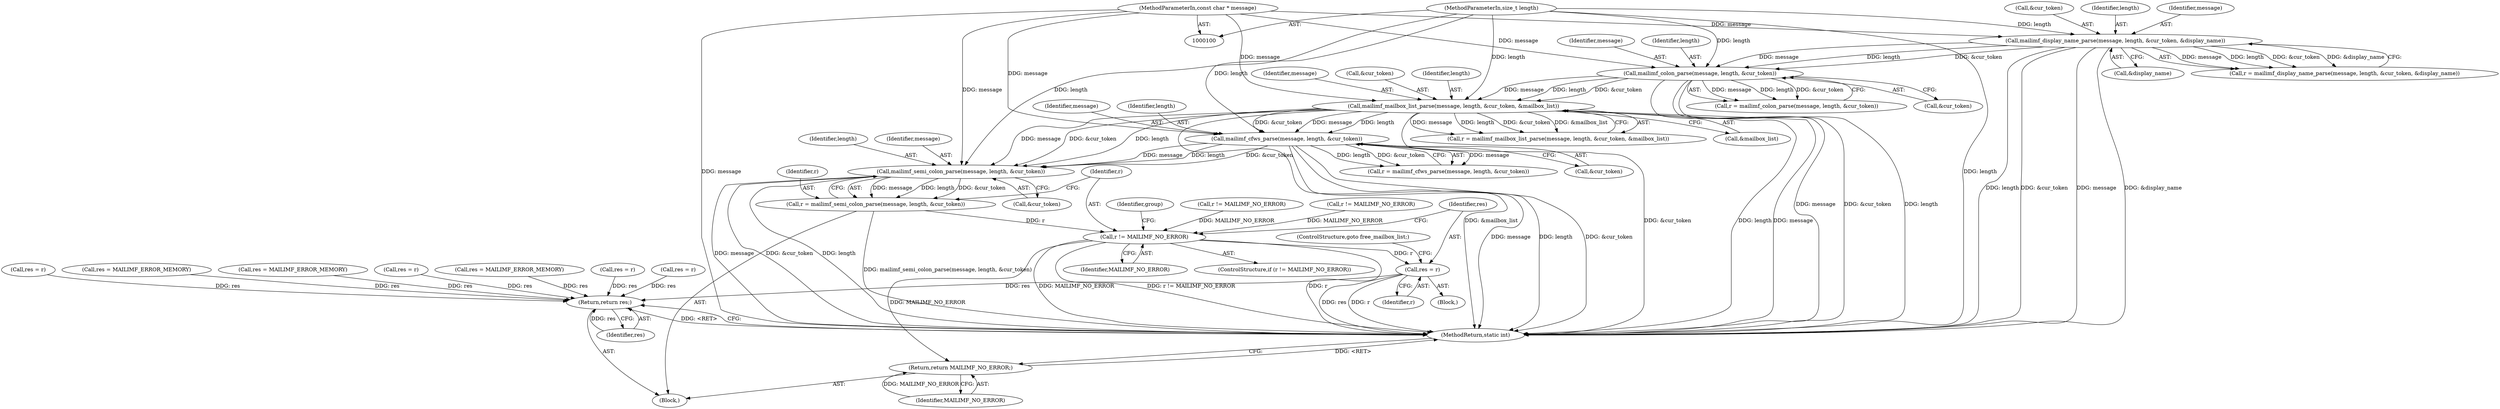 digraph "0_libetpan_1fe8fbc032ccda1db9af66d93016b49c16c1f22d@pointer" {
"1000224" [label="(Call,mailimf_semi_colon_parse(message, length, &cur_token))"];
"1000171" [label="(Call,mailimf_cfws_parse(message, length, &cur_token))"];
"1000156" [label="(Call,mailimf_mailbox_list_parse(message, length, &cur_token, &mailbox_list))"];
"1000140" [label="(Call,mailimf_colon_parse(message, length, &cur_token))"];
"1000122" [label="(Call,mailimf_display_name_parse(message, length, &cur_token, &display_name))"];
"1000101" [label="(MethodParameterIn,const char * message)"];
"1000102" [label="(MethodParameterIn,size_t length)"];
"1000222" [label="(Call,r = mailimf_semi_colon_parse(message, length, &cur_token))"];
"1000230" [label="(Call,r != MAILIMF_NO_ERROR)"];
"1000234" [label="(Call,res = r)"];
"1000274" [label="(Return,return res;)"];
"1000260" [label="(Return,return MAILIMF_NO_ERROR;)"];
"1000226" [label="(Identifier,length)"];
"1000142" [label="(Identifier,length)"];
"1000274" [label="(Return,return res;)"];
"1000125" [label="(Call,&cur_token)"];
"1000102" [label="(MethodParameterIn,size_t length)"];
"1000138" [label="(Call,r = mailimf_colon_parse(message, length, &cur_token))"];
"1000101" [label="(MethodParameterIn,const char * message)"];
"1000235" [label="(Identifier,res)"];
"1000223" [label="(Identifier,r)"];
"1000157" [label="(Identifier,message)"];
"1000232" [label="(Identifier,MAILIMF_NO_ERROR)"];
"1000237" [label="(ControlStructure,goto free_mailbox_list;)"];
"1000197" [label="(Call,res = MAILIMF_ERROR_MEMORY)"];
"1000120" [label="(Call,r = mailimf_display_name_parse(message, length, &cur_token, &display_name))"];
"1000225" [label="(Identifier,message)"];
"1000127" [label="(Call,&display_name)"];
"1000275" [label="(Identifier,res)"];
"1000174" [label="(Call,&cur_token)"];
"1000124" [label="(Identifier,length)"];
"1000236" [label="(Identifier,r)"];
"1000178" [label="(Call,r != MAILIMF_NO_ERROR)"];
"1000141" [label="(Identifier,message)"];
"1000276" [label="(MethodReturn,static int)"];
"1000230" [label="(Call,r != MAILIMF_NO_ERROR)"];
"1000173" [label="(Identifier,length)"];
"1000123" [label="(Identifier,message)"];
"1000260" [label="(Return,return MAILIMF_NO_ERROR;)"];
"1000156" [label="(Call,mailimf_mailbox_list_parse(message, length, &cur_token, &mailbox_list))"];
"1000150" [label="(Call,res = r)"];
"1000227" [label="(Call,&cur_token)"];
"1000159" [label="(Call,&cur_token)"];
"1000224" [label="(Call,mailimf_semi_colon_parse(message, length, &cur_token))"];
"1000222" [label="(Call,r = mailimf_semi_colon_parse(message, length, &cur_token))"];
"1000172" [label="(Identifier,message)"];
"1000161" [label="(Call,&mailbox_list)"];
"1000231" [label="(Identifier,r)"];
"1000158" [label="(Identifier,length)"];
"1000239" [label="(Identifier,group)"];
"1000210" [label="(Call,res = MAILIMF_ERROR_MEMORY)"];
"1000218" [label="(Call,res = r)"];
"1000185" [label="(Call,res = r)"];
"1000261" [label="(Identifier,MAILIMF_NO_ERROR)"];
"1000134" [label="(Call,res = r)"];
"1000234" [label="(Call,res = r)"];
"1000233" [label="(Block,)"];
"1000171" [label="(Call,mailimf_cfws_parse(message, length, &cur_token))"];
"1000169" [label="(Call,r = mailimf_cfws_parse(message, length, &cur_token))"];
"1000154" [label="(Call,r = mailimf_mailbox_list_parse(message, length, &cur_token, &mailbox_list))"];
"1000143" [label="(Call,&cur_token)"];
"1000122" [label="(Call,mailimf_display_name_parse(message, length, &cur_token, &display_name))"];
"1000248" [label="(Call,res = MAILIMF_ERROR_MEMORY)"];
"1000146" [label="(Call,r != MAILIMF_NO_ERROR)"];
"1000229" [label="(ControlStructure,if (r != MAILIMF_NO_ERROR))"];
"1000105" [label="(Block,)"];
"1000140" [label="(Call,mailimf_colon_parse(message, length, &cur_token))"];
"1000224" -> "1000222"  [label="AST: "];
"1000224" -> "1000227"  [label="CFG: "];
"1000225" -> "1000224"  [label="AST: "];
"1000226" -> "1000224"  [label="AST: "];
"1000227" -> "1000224"  [label="AST: "];
"1000222" -> "1000224"  [label="CFG: "];
"1000224" -> "1000276"  [label="DDG: message"];
"1000224" -> "1000276"  [label="DDG: &cur_token"];
"1000224" -> "1000276"  [label="DDG: length"];
"1000224" -> "1000222"  [label="DDG: message"];
"1000224" -> "1000222"  [label="DDG: length"];
"1000224" -> "1000222"  [label="DDG: &cur_token"];
"1000171" -> "1000224"  [label="DDG: message"];
"1000171" -> "1000224"  [label="DDG: length"];
"1000171" -> "1000224"  [label="DDG: &cur_token"];
"1000156" -> "1000224"  [label="DDG: message"];
"1000156" -> "1000224"  [label="DDG: length"];
"1000156" -> "1000224"  [label="DDG: &cur_token"];
"1000101" -> "1000224"  [label="DDG: message"];
"1000102" -> "1000224"  [label="DDG: length"];
"1000171" -> "1000169"  [label="AST: "];
"1000171" -> "1000174"  [label="CFG: "];
"1000172" -> "1000171"  [label="AST: "];
"1000173" -> "1000171"  [label="AST: "];
"1000174" -> "1000171"  [label="AST: "];
"1000169" -> "1000171"  [label="CFG: "];
"1000171" -> "1000276"  [label="DDG: message"];
"1000171" -> "1000276"  [label="DDG: length"];
"1000171" -> "1000276"  [label="DDG: &cur_token"];
"1000171" -> "1000169"  [label="DDG: message"];
"1000171" -> "1000169"  [label="DDG: length"];
"1000171" -> "1000169"  [label="DDG: &cur_token"];
"1000156" -> "1000171"  [label="DDG: message"];
"1000156" -> "1000171"  [label="DDG: length"];
"1000156" -> "1000171"  [label="DDG: &cur_token"];
"1000101" -> "1000171"  [label="DDG: message"];
"1000102" -> "1000171"  [label="DDG: length"];
"1000156" -> "1000154"  [label="AST: "];
"1000156" -> "1000161"  [label="CFG: "];
"1000157" -> "1000156"  [label="AST: "];
"1000158" -> "1000156"  [label="AST: "];
"1000159" -> "1000156"  [label="AST: "];
"1000161" -> "1000156"  [label="AST: "];
"1000154" -> "1000156"  [label="CFG: "];
"1000156" -> "1000276"  [label="DDG: message"];
"1000156" -> "1000276"  [label="DDG: &cur_token"];
"1000156" -> "1000276"  [label="DDG: length"];
"1000156" -> "1000276"  [label="DDG: &mailbox_list"];
"1000156" -> "1000154"  [label="DDG: message"];
"1000156" -> "1000154"  [label="DDG: length"];
"1000156" -> "1000154"  [label="DDG: &cur_token"];
"1000156" -> "1000154"  [label="DDG: &mailbox_list"];
"1000140" -> "1000156"  [label="DDG: message"];
"1000140" -> "1000156"  [label="DDG: length"];
"1000140" -> "1000156"  [label="DDG: &cur_token"];
"1000101" -> "1000156"  [label="DDG: message"];
"1000102" -> "1000156"  [label="DDG: length"];
"1000140" -> "1000138"  [label="AST: "];
"1000140" -> "1000143"  [label="CFG: "];
"1000141" -> "1000140"  [label="AST: "];
"1000142" -> "1000140"  [label="AST: "];
"1000143" -> "1000140"  [label="AST: "];
"1000138" -> "1000140"  [label="CFG: "];
"1000140" -> "1000276"  [label="DDG: length"];
"1000140" -> "1000276"  [label="DDG: message"];
"1000140" -> "1000276"  [label="DDG: &cur_token"];
"1000140" -> "1000138"  [label="DDG: message"];
"1000140" -> "1000138"  [label="DDG: length"];
"1000140" -> "1000138"  [label="DDG: &cur_token"];
"1000122" -> "1000140"  [label="DDG: message"];
"1000122" -> "1000140"  [label="DDG: length"];
"1000122" -> "1000140"  [label="DDG: &cur_token"];
"1000101" -> "1000140"  [label="DDG: message"];
"1000102" -> "1000140"  [label="DDG: length"];
"1000122" -> "1000120"  [label="AST: "];
"1000122" -> "1000127"  [label="CFG: "];
"1000123" -> "1000122"  [label="AST: "];
"1000124" -> "1000122"  [label="AST: "];
"1000125" -> "1000122"  [label="AST: "];
"1000127" -> "1000122"  [label="AST: "];
"1000120" -> "1000122"  [label="CFG: "];
"1000122" -> "1000276"  [label="DDG: &cur_token"];
"1000122" -> "1000276"  [label="DDG: message"];
"1000122" -> "1000276"  [label="DDG: &display_name"];
"1000122" -> "1000276"  [label="DDG: length"];
"1000122" -> "1000120"  [label="DDG: message"];
"1000122" -> "1000120"  [label="DDG: length"];
"1000122" -> "1000120"  [label="DDG: &cur_token"];
"1000122" -> "1000120"  [label="DDG: &display_name"];
"1000101" -> "1000122"  [label="DDG: message"];
"1000102" -> "1000122"  [label="DDG: length"];
"1000101" -> "1000100"  [label="AST: "];
"1000101" -> "1000276"  [label="DDG: message"];
"1000102" -> "1000100"  [label="AST: "];
"1000102" -> "1000276"  [label="DDG: length"];
"1000222" -> "1000105"  [label="AST: "];
"1000223" -> "1000222"  [label="AST: "];
"1000231" -> "1000222"  [label="CFG: "];
"1000222" -> "1000276"  [label="DDG: mailimf_semi_colon_parse(message, length, &cur_token)"];
"1000222" -> "1000230"  [label="DDG: r"];
"1000230" -> "1000229"  [label="AST: "];
"1000230" -> "1000232"  [label="CFG: "];
"1000231" -> "1000230"  [label="AST: "];
"1000232" -> "1000230"  [label="AST: "];
"1000235" -> "1000230"  [label="CFG: "];
"1000239" -> "1000230"  [label="CFG: "];
"1000230" -> "1000276"  [label="DDG: r"];
"1000230" -> "1000276"  [label="DDG: MAILIMF_NO_ERROR"];
"1000230" -> "1000276"  [label="DDG: r != MAILIMF_NO_ERROR"];
"1000178" -> "1000230"  [label="DDG: MAILIMF_NO_ERROR"];
"1000146" -> "1000230"  [label="DDG: MAILIMF_NO_ERROR"];
"1000230" -> "1000234"  [label="DDG: r"];
"1000230" -> "1000260"  [label="DDG: MAILIMF_NO_ERROR"];
"1000234" -> "1000233"  [label="AST: "];
"1000234" -> "1000236"  [label="CFG: "];
"1000235" -> "1000234"  [label="AST: "];
"1000236" -> "1000234"  [label="AST: "];
"1000237" -> "1000234"  [label="CFG: "];
"1000234" -> "1000276"  [label="DDG: r"];
"1000234" -> "1000276"  [label="DDG: res"];
"1000234" -> "1000274"  [label="DDG: res"];
"1000274" -> "1000105"  [label="AST: "];
"1000274" -> "1000275"  [label="CFG: "];
"1000275" -> "1000274"  [label="AST: "];
"1000276" -> "1000274"  [label="CFG: "];
"1000274" -> "1000276"  [label="DDG: <RET>"];
"1000275" -> "1000274"  [label="DDG: res"];
"1000185" -> "1000274"  [label="DDG: res"];
"1000150" -> "1000274"  [label="DDG: res"];
"1000218" -> "1000274"  [label="DDG: res"];
"1000248" -> "1000274"  [label="DDG: res"];
"1000197" -> "1000274"  [label="DDG: res"];
"1000134" -> "1000274"  [label="DDG: res"];
"1000210" -> "1000274"  [label="DDG: res"];
"1000260" -> "1000105"  [label="AST: "];
"1000260" -> "1000261"  [label="CFG: "];
"1000261" -> "1000260"  [label="AST: "];
"1000276" -> "1000260"  [label="CFG: "];
"1000260" -> "1000276"  [label="DDG: <RET>"];
"1000261" -> "1000260"  [label="DDG: MAILIMF_NO_ERROR"];
}
